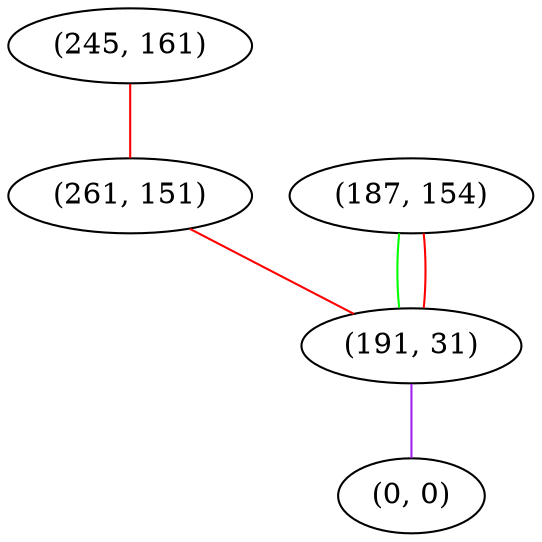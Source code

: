 graph "" {
"(245, 161)";
"(187, 154)";
"(261, 151)";
"(191, 31)";
"(0, 0)";
"(245, 161)" -- "(261, 151)"  [color=red, key=0, weight=1];
"(187, 154)" -- "(191, 31)"  [color=green, key=0, weight=2];
"(187, 154)" -- "(191, 31)"  [color=red, key=1, weight=1];
"(261, 151)" -- "(191, 31)"  [color=red, key=0, weight=1];
"(191, 31)" -- "(0, 0)"  [color=purple, key=0, weight=4];
}
